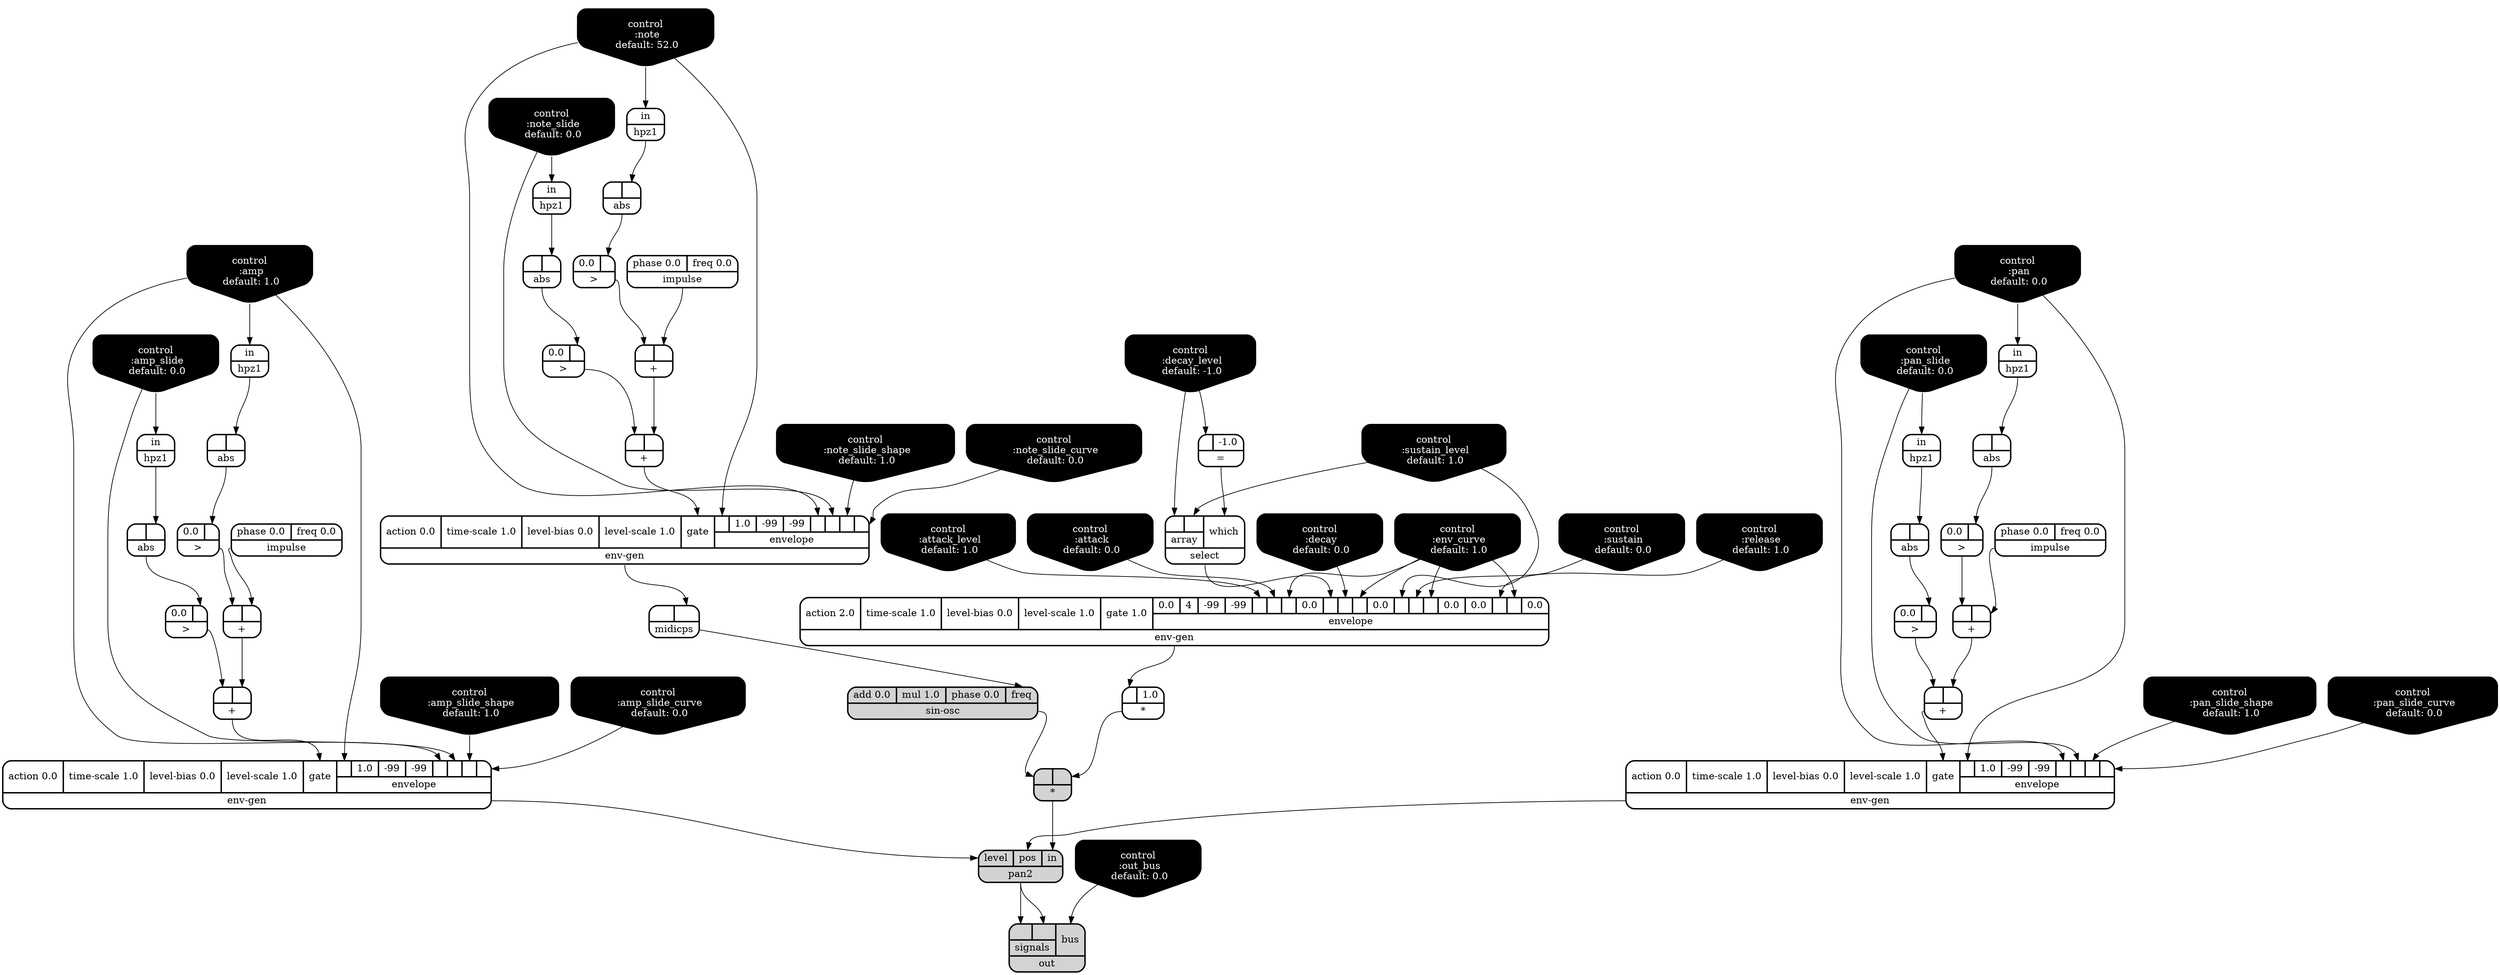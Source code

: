 digraph synthdef {
40 [label = "{{ <b> |<a> 1.0} |<__UG_NAME__>* }" style="bold, rounded" shape=record rankdir=LR];
53 [label = "{{ <b> |<a> } |<__UG_NAME__>* }" style="filled, bold, rounded"  shape=record rankdir=LR];
31 [label = "{{ <b> |<a> } |<__UG_NAME__>+ }" style="bold, rounded" shape=record rankdir=LR];
36 [label = "{{ <b> |<a> } |<__UG_NAME__>+ }" style="bold, rounded" shape=record rankdir=LR];
38 [label = "{{ <b> |<a> } |<__UG_NAME__>+ }" style="bold, rounded" shape=record rankdir=LR];
45 [label = "{{ <b> |<a> } |<__UG_NAME__>+ }" style="bold, rounded" shape=record rankdir=LR];
49 [label = "{{ <b> |<a> } |<__UG_NAME__>+ }" style="bold, rounded" shape=record rankdir=LR];
56 [label = "{{ <b> |<a> } |<__UG_NAME__>+ }" style="bold, rounded" shape=record rankdir=LR];
24 [label = "{{ <b> |<a> -1.0} |<__UG_NAME__>= }" style="bold, rounded" shape=record rankdir=LR];
30 [label = "{{ <b> 0.0|<a> } |<__UG_NAME__>\> }" style="bold, rounded" shape=record rankdir=LR];
35 [label = "{{ <b> 0.0|<a> } |<__UG_NAME__>\> }" style="bold, rounded" shape=record rankdir=LR];
37 [label = "{{ <b> 0.0|<a> } |<__UG_NAME__>\> }" style="bold, rounded" shape=record rankdir=LR];
44 [label = "{{ <b> 0.0|<a> } |<__UG_NAME__>\> }" style="bold, rounded" shape=record rankdir=LR];
48 [label = "{{ <b> 0.0|<a> } |<__UG_NAME__>\> }" style="bold, rounded" shape=record rankdir=LR];
55 [label = "{{ <b> 0.0|<a> } |<__UG_NAME__>\> }" style="bold, rounded" shape=record rankdir=LR];
22 [label = "{{ <b> |<a> } |<__UG_NAME__>abs }" style="bold, rounded" shape=record rankdir=LR];
29 [label = "{{ <b> |<a> } |<__UG_NAME__>abs }" style="bold, rounded" shape=record rankdir=LR];
34 [label = "{{ <b> |<a> } |<__UG_NAME__>abs }" style="bold, rounded" shape=record rankdir=LR];
43 [label = "{{ <b> |<a> } |<__UG_NAME__>abs }" style="bold, rounded" shape=record rankdir=LR];
47 [label = "{{ <b> |<a> } |<__UG_NAME__>abs }" style="bold, rounded" shape=record rankdir=LR];
54 [label = "{{ <b> |<a> } |<__UG_NAME__>abs }" style="bold, rounded" shape=record rankdir=LR];
0 [label = "control
 :note
 default: 52.0" shape=invhouse style="rounded, filled, bold" fillcolor=black fontcolor=white ]; 
1 [label = "control
 :note_slide
 default: 0.0" shape=invhouse style="rounded, filled, bold" fillcolor=black fontcolor=white ]; 
2 [label = "control
 :note_slide_shape
 default: 1.0" shape=invhouse style="rounded, filled, bold" fillcolor=black fontcolor=white ]; 
3 [label = "control
 :note_slide_curve
 default: 0.0" shape=invhouse style="rounded, filled, bold" fillcolor=black fontcolor=white ]; 
4 [label = "control
 :amp
 default: 1.0" shape=invhouse style="rounded, filled, bold" fillcolor=black fontcolor=white ]; 
5 [label = "control
 :amp_slide
 default: 0.0" shape=invhouse style="rounded, filled, bold" fillcolor=black fontcolor=white ]; 
6 [label = "control
 :amp_slide_shape
 default: 1.0" shape=invhouse style="rounded, filled, bold" fillcolor=black fontcolor=white ]; 
7 [label = "control
 :amp_slide_curve
 default: 0.0" shape=invhouse style="rounded, filled, bold" fillcolor=black fontcolor=white ]; 
8 [label = "control
 :pan
 default: 0.0" shape=invhouse style="rounded, filled, bold" fillcolor=black fontcolor=white ]; 
9 [label = "control
 :pan_slide
 default: 0.0" shape=invhouse style="rounded, filled, bold" fillcolor=black fontcolor=white ]; 
10 [label = "control
 :pan_slide_shape
 default: 1.0" shape=invhouse style="rounded, filled, bold" fillcolor=black fontcolor=white ]; 
11 [label = "control
 :pan_slide_curve
 default: 0.0" shape=invhouse style="rounded, filled, bold" fillcolor=black fontcolor=white ]; 
12 [label = "control
 :attack
 default: 0.0" shape=invhouse style="rounded, filled, bold" fillcolor=black fontcolor=white ]; 
13 [label = "control
 :decay
 default: 0.0" shape=invhouse style="rounded, filled, bold" fillcolor=black fontcolor=white ]; 
14 [label = "control
 :sustain
 default: 0.0" shape=invhouse style="rounded, filled, bold" fillcolor=black fontcolor=white ]; 
15 [label = "control
 :release
 default: 1.0" shape=invhouse style="rounded, filled, bold" fillcolor=black fontcolor=white ]; 
16 [label = "control
 :attack_level
 default: 1.0" shape=invhouse style="rounded, filled, bold" fillcolor=black fontcolor=white ]; 
17 [label = "control
 :decay_level
 default: -1.0" shape=invhouse style="rounded, filled, bold" fillcolor=black fontcolor=white ]; 
18 [label = "control
 :sustain_level
 default: 1.0" shape=invhouse style="rounded, filled, bold" fillcolor=black fontcolor=white ]; 
19 [label = "control
 :env_curve
 default: 1.0" shape=invhouse style="rounded, filled, bold" fillcolor=black fontcolor=white ]; 
20 [label = "control
 :out_bus
 default: 0.0" shape=invhouse style="rounded, filled, bold" fillcolor=black fontcolor=white ]; 
26 [label = "{{ <action> action 2.0|<time____scale> time-scale 1.0|<level____bias> level-bias 0.0|<level____scale> level-scale 1.0|<gate> gate 1.0|{{0.0|4|-99|-99|<envelope___control___4>|<envelope___control___5>|<envelope___control___6>|0.0|<envelope___select___8>|<envelope___control___9>|<envelope___control___10>|0.0|<envelope___control___12>|<envelope___control___13>|<envelope___control___14>|0.0|0.0|<envelope___control___17>|<envelope___control___18>|0.0}|envelope}} |<__UG_NAME__>env-gen }" style="bold, rounded" shape=record rankdir=LR];
39 [label = "{{ <action> action 0.0|<time____scale> time-scale 1.0|<level____bias> level-bias 0.0|<level____scale> level-scale 1.0|<gate> gate|{{<envelope___control___0>|1.0|-99|-99|<envelope___control___4>|<envelope___control___5>|<envelope___control___6>|<envelope___control___7>}|envelope}} |<__UG_NAME__>env-gen }" style="bold, rounded" shape=record rankdir=LR];
50 [label = "{{ <action> action 0.0|<time____scale> time-scale 1.0|<level____bias> level-bias 0.0|<level____scale> level-scale 1.0|<gate> gate|{{<envelope___control___0>|1.0|-99|-99|<envelope___control___4>|<envelope___control___5>|<envelope___control___6>|<envelope___control___7>}|envelope}} |<__UG_NAME__>env-gen }" style="bold, rounded" shape=record rankdir=LR];
57 [label = "{{ <action> action 0.0|<time____scale> time-scale 1.0|<level____bias> level-bias 0.0|<level____scale> level-scale 1.0|<gate> gate|{{<envelope___control___0>|1.0|-99|-99|<envelope___control___4>|<envelope___control___5>|<envelope___control___6>|<envelope___control___7>}|envelope}} |<__UG_NAME__>env-gen }" style="bold, rounded" shape=record rankdir=LR];
21 [label = "{{ <in> in} |<__UG_NAME__>hpz1 }" style="bold, rounded" shape=record rankdir=LR];
23 [label = "{{ <in> in} |<__UG_NAME__>hpz1 }" style="bold, rounded" shape=record rankdir=LR];
28 [label = "{{ <in> in} |<__UG_NAME__>hpz1 }" style="bold, rounded" shape=record rankdir=LR];
33 [label = "{{ <in> in} |<__UG_NAME__>hpz1 }" style="bold, rounded" shape=record rankdir=LR];
42 [label = "{{ <in> in} |<__UG_NAME__>hpz1 }" style="bold, rounded" shape=record rankdir=LR];
46 [label = "{{ <in> in} |<__UG_NAME__>hpz1 }" style="bold, rounded" shape=record rankdir=LR];
27 [label = "{{ <phase> phase 0.0|<freq> freq 0.0} |<__UG_NAME__>impulse }" style="bold, rounded" shape=record rankdir=LR];
32 [label = "{{ <phase> phase 0.0|<freq> freq 0.0} |<__UG_NAME__>impulse }" style="bold, rounded" shape=record rankdir=LR];
41 [label = "{{ <phase> phase 0.0|<freq> freq 0.0} |<__UG_NAME__>impulse }" style="bold, rounded" shape=record rankdir=LR];
51 [label = "{{ <b> |<a> } |<__UG_NAME__>midicps }" style="bold, rounded" shape=record rankdir=LR];
59 [label = "{{ {{<signals___pan2___0>|<signals___pan2___1>}|signals}|<bus> bus} |<__UG_NAME__>out }" style="filled, bold, rounded"  shape=record rankdir=LR];
58 [label = "{{ <level> level|<pos> pos|<in> in} |<__UG_NAME__>pan2 }" style="filled, bold, rounded"  shape=record rankdir=LR];
25 [label = "{{ {{<array___control___0>|<array___control___1>}|array}|<which> which} |<__UG_NAME__>select }" style="bold, rounded" shape=record rankdir=LR];
52 [label = "{{ <add> add 0.0|<mul> mul 1.0|<phase> phase 0.0|<freq> freq} |<__UG_NAME__>sin-osc }" style="filled, bold, rounded"  shape=record rankdir=LR];

26:__UG_NAME__ -> 40:b ;
40:__UG_NAME__ -> 53:a ;
52:__UG_NAME__ -> 53:b ;
27:__UG_NAME__ -> 31:a ;
30:__UG_NAME__ -> 31:b ;
32:__UG_NAME__ -> 36:a ;
35:__UG_NAME__ -> 36:b ;
36:__UG_NAME__ -> 38:a ;
37:__UG_NAME__ -> 38:b ;
41:__UG_NAME__ -> 45:a ;
44:__UG_NAME__ -> 45:b ;
45:__UG_NAME__ -> 49:a ;
48:__UG_NAME__ -> 49:b ;
31:__UG_NAME__ -> 56:a ;
55:__UG_NAME__ -> 56:b ;
17:__UG_NAME__ -> 24:b ;
29:__UG_NAME__ -> 30:a ;
34:__UG_NAME__ -> 35:a ;
22:__UG_NAME__ -> 37:a ;
43:__UG_NAME__ -> 44:a ;
47:__UG_NAME__ -> 48:a ;
54:__UG_NAME__ -> 55:a ;
21:__UG_NAME__ -> 22:a ;
28:__UG_NAME__ -> 29:a ;
33:__UG_NAME__ -> 34:a ;
42:__UG_NAME__ -> 43:a ;
46:__UG_NAME__ -> 47:a ;
23:__UG_NAME__ -> 54:a ;
16:__UG_NAME__ -> 26:envelope___control___4 ;
12:__UG_NAME__ -> 26:envelope___control___5 ;
19:__UG_NAME__ -> 26:envelope___control___6 ;
25:__UG_NAME__ -> 26:envelope___select___8 ;
13:__UG_NAME__ -> 26:envelope___control___9 ;
19:__UG_NAME__ -> 26:envelope___control___10 ;
18:__UG_NAME__ -> 26:envelope___control___12 ;
14:__UG_NAME__ -> 26:envelope___control___13 ;
19:__UG_NAME__ -> 26:envelope___control___14 ;
15:__UG_NAME__ -> 26:envelope___control___17 ;
19:__UG_NAME__ -> 26:envelope___control___18 ;
8:__UG_NAME__ -> 39:envelope___control___0 ;
8:__UG_NAME__ -> 39:envelope___control___4 ;
9:__UG_NAME__ -> 39:envelope___control___5 ;
10:__UG_NAME__ -> 39:envelope___control___6 ;
11:__UG_NAME__ -> 39:envelope___control___7 ;
38:__UG_NAME__ -> 39:gate ;
0:__UG_NAME__ -> 50:envelope___control___0 ;
0:__UG_NAME__ -> 50:envelope___control___4 ;
1:__UG_NAME__ -> 50:envelope___control___5 ;
2:__UG_NAME__ -> 50:envelope___control___6 ;
3:__UG_NAME__ -> 50:envelope___control___7 ;
49:__UG_NAME__ -> 50:gate ;
4:__UG_NAME__ -> 57:envelope___control___0 ;
4:__UG_NAME__ -> 57:envelope___control___4 ;
5:__UG_NAME__ -> 57:envelope___control___5 ;
6:__UG_NAME__ -> 57:envelope___control___6 ;
7:__UG_NAME__ -> 57:envelope___control___7 ;
56:__UG_NAME__ -> 57:gate ;
9:__UG_NAME__ -> 21:in ;
5:__UG_NAME__ -> 23:in ;
4:__UG_NAME__ -> 28:in ;
8:__UG_NAME__ -> 33:in ;
0:__UG_NAME__ -> 42:in ;
1:__UG_NAME__ -> 46:in ;
50:__UG_NAME__ -> 51:a ;
20:__UG_NAME__ -> 59:bus ;
58:__UG_NAME__ -> 59:signals___pan2___0 ;
58:__UG_NAME__ -> 59:signals___pan2___1 ;
53:__UG_NAME__ -> 58:in ;
39:__UG_NAME__ -> 58:pos ;
57:__UG_NAME__ -> 58:level ;
24:__UG_NAME__ -> 25:which ;
17:__UG_NAME__ -> 25:array___control___0 ;
18:__UG_NAME__ -> 25:array___control___1 ;
51:__UG_NAME__ -> 52:freq ;

}